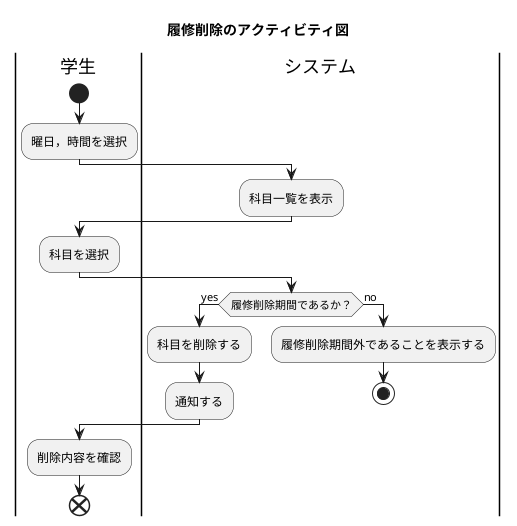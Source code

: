 @startuml 7-3
title 履修削除のアクティビティ図

|学生|
start
:曜日，時間を選択;

|システム|
:科目一覧を表示;

|学生|
:科目を選択;

|システム|
if (履修削除期間であるか？) then (yes)
    :科目を削除する;
    :通知する;
else (no)
    :履修削除期間外であることを表示する;
    stop
endif

|学生|
:削除内容を確認;
end
@enduml